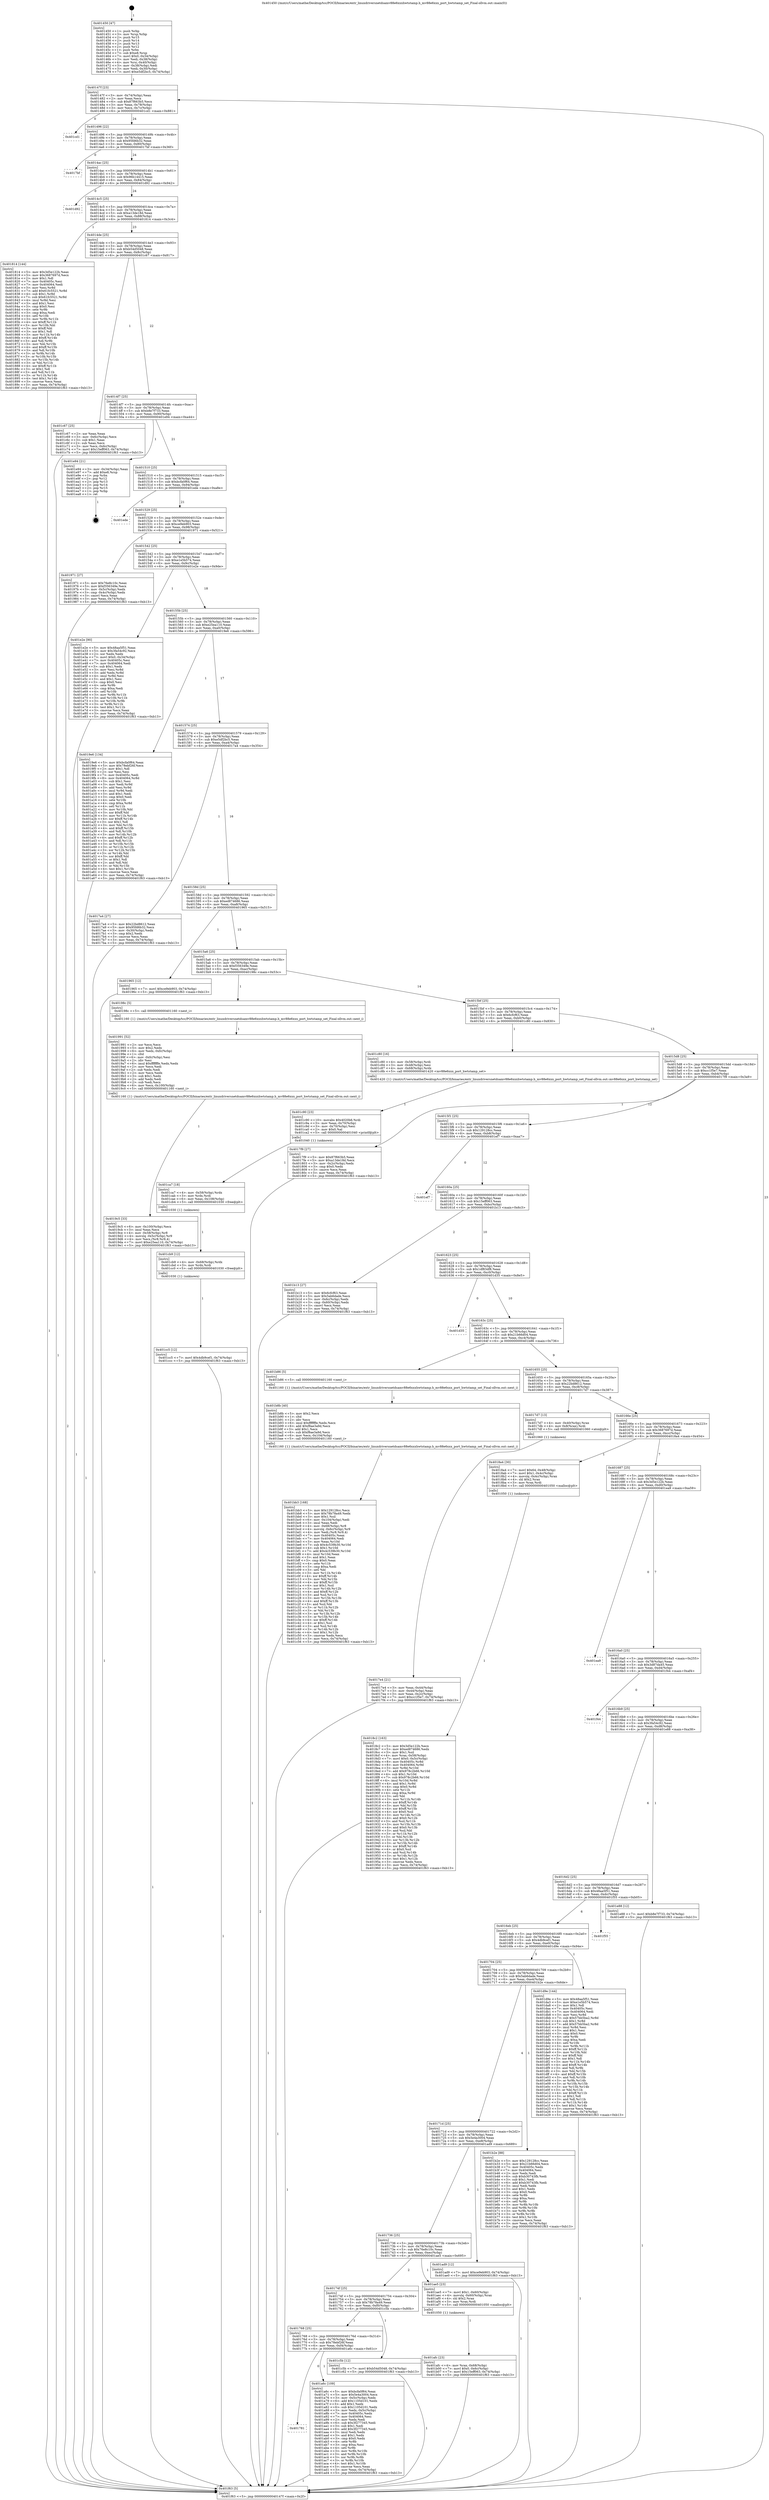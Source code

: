 digraph "0x401450" {
  label = "0x401450 (/mnt/c/Users/mathe/Desktop/tcc/POCII/binaries/extr_linuxdriversnetdsamv88e6xxxhwtstamp.h_mv88e6xxx_port_hwtstamp_set_Final-ollvm.out::main(0))"
  labelloc = "t"
  node[shape=record]

  Entry [label="",width=0.3,height=0.3,shape=circle,fillcolor=black,style=filled]
  "0x40147f" [label="{
     0x40147f [23]\l
     | [instrs]\l
     &nbsp;&nbsp;0x40147f \<+3\>: mov -0x74(%rbp),%eax\l
     &nbsp;&nbsp;0x401482 \<+2\>: mov %eax,%ecx\l
     &nbsp;&nbsp;0x401484 \<+6\>: sub $0x87f663b5,%ecx\l
     &nbsp;&nbsp;0x40148a \<+3\>: mov %eax,-0x78(%rbp)\l
     &nbsp;&nbsp;0x40148d \<+3\>: mov %ecx,-0x7c(%rbp)\l
     &nbsp;&nbsp;0x401490 \<+6\>: je 0000000000401cd1 \<main+0x881\>\l
  }"]
  "0x401cd1" [label="{
     0x401cd1\l
  }", style=dashed]
  "0x401496" [label="{
     0x401496 [22]\l
     | [instrs]\l
     &nbsp;&nbsp;0x401496 \<+5\>: jmp 000000000040149b \<main+0x4b\>\l
     &nbsp;&nbsp;0x40149b \<+3\>: mov -0x78(%rbp),%eax\l
     &nbsp;&nbsp;0x40149e \<+5\>: sub $0x95fd6b32,%eax\l
     &nbsp;&nbsp;0x4014a3 \<+3\>: mov %eax,-0x80(%rbp)\l
     &nbsp;&nbsp;0x4014a6 \<+6\>: je 00000000004017bf \<main+0x36f\>\l
  }"]
  Exit [label="",width=0.3,height=0.3,shape=circle,fillcolor=black,style=filled,peripheries=2]
  "0x4017bf" [label="{
     0x4017bf\l
  }", style=dashed]
  "0x4014ac" [label="{
     0x4014ac [25]\l
     | [instrs]\l
     &nbsp;&nbsp;0x4014ac \<+5\>: jmp 00000000004014b1 \<main+0x61\>\l
     &nbsp;&nbsp;0x4014b1 \<+3\>: mov -0x78(%rbp),%eax\l
     &nbsp;&nbsp;0x4014b4 \<+5\>: sub $0x96b14415,%eax\l
     &nbsp;&nbsp;0x4014b9 \<+6\>: mov %eax,-0x84(%rbp)\l
     &nbsp;&nbsp;0x4014bf \<+6\>: je 0000000000401d92 \<main+0x942\>\l
  }"]
  "0x401cc5" [label="{
     0x401cc5 [12]\l
     | [instrs]\l
     &nbsp;&nbsp;0x401cc5 \<+7\>: movl $0x4db9cef1,-0x74(%rbp)\l
     &nbsp;&nbsp;0x401ccc \<+5\>: jmp 0000000000401f63 \<main+0xb13\>\l
  }"]
  "0x401d92" [label="{
     0x401d92\l
  }", style=dashed]
  "0x4014c5" [label="{
     0x4014c5 [25]\l
     | [instrs]\l
     &nbsp;&nbsp;0x4014c5 \<+5\>: jmp 00000000004014ca \<main+0x7a\>\l
     &nbsp;&nbsp;0x4014ca \<+3\>: mov -0x78(%rbp),%eax\l
     &nbsp;&nbsp;0x4014cd \<+5\>: sub $0xa13de18d,%eax\l
     &nbsp;&nbsp;0x4014d2 \<+6\>: mov %eax,-0x88(%rbp)\l
     &nbsp;&nbsp;0x4014d8 \<+6\>: je 0000000000401814 \<main+0x3c4\>\l
  }"]
  "0x401cb9" [label="{
     0x401cb9 [12]\l
     | [instrs]\l
     &nbsp;&nbsp;0x401cb9 \<+4\>: mov -0x68(%rbp),%rdx\l
     &nbsp;&nbsp;0x401cbd \<+3\>: mov %rdx,%rdi\l
     &nbsp;&nbsp;0x401cc0 \<+5\>: call 0000000000401030 \<free@plt\>\l
     | [calls]\l
     &nbsp;&nbsp;0x401030 \{1\} (unknown)\l
  }"]
  "0x401814" [label="{
     0x401814 [144]\l
     | [instrs]\l
     &nbsp;&nbsp;0x401814 \<+5\>: mov $0x3d5e122b,%eax\l
     &nbsp;&nbsp;0x401819 \<+5\>: mov $0x3687697d,%ecx\l
     &nbsp;&nbsp;0x40181e \<+2\>: mov $0x1,%dl\l
     &nbsp;&nbsp;0x401820 \<+7\>: mov 0x40405c,%esi\l
     &nbsp;&nbsp;0x401827 \<+7\>: mov 0x404064,%edi\l
     &nbsp;&nbsp;0x40182e \<+3\>: mov %esi,%r8d\l
     &nbsp;&nbsp;0x401831 \<+7\>: add $0x61fc5521,%r8d\l
     &nbsp;&nbsp;0x401838 \<+4\>: sub $0x1,%r8d\l
     &nbsp;&nbsp;0x40183c \<+7\>: sub $0x61fc5521,%r8d\l
     &nbsp;&nbsp;0x401843 \<+4\>: imul %r8d,%esi\l
     &nbsp;&nbsp;0x401847 \<+3\>: and $0x1,%esi\l
     &nbsp;&nbsp;0x40184a \<+3\>: cmp $0x0,%esi\l
     &nbsp;&nbsp;0x40184d \<+4\>: sete %r9b\l
     &nbsp;&nbsp;0x401851 \<+3\>: cmp $0xa,%edi\l
     &nbsp;&nbsp;0x401854 \<+4\>: setl %r10b\l
     &nbsp;&nbsp;0x401858 \<+3\>: mov %r9b,%r11b\l
     &nbsp;&nbsp;0x40185b \<+4\>: xor $0xff,%r11b\l
     &nbsp;&nbsp;0x40185f \<+3\>: mov %r10b,%bl\l
     &nbsp;&nbsp;0x401862 \<+3\>: xor $0xff,%bl\l
     &nbsp;&nbsp;0x401865 \<+3\>: xor $0x1,%dl\l
     &nbsp;&nbsp;0x401868 \<+3\>: mov %r11b,%r14b\l
     &nbsp;&nbsp;0x40186b \<+4\>: and $0xff,%r14b\l
     &nbsp;&nbsp;0x40186f \<+3\>: and %dl,%r9b\l
     &nbsp;&nbsp;0x401872 \<+3\>: mov %bl,%r15b\l
     &nbsp;&nbsp;0x401875 \<+4\>: and $0xff,%r15b\l
     &nbsp;&nbsp;0x401879 \<+3\>: and %dl,%r10b\l
     &nbsp;&nbsp;0x40187c \<+3\>: or %r9b,%r14b\l
     &nbsp;&nbsp;0x40187f \<+3\>: or %r10b,%r15b\l
     &nbsp;&nbsp;0x401882 \<+3\>: xor %r15b,%r14b\l
     &nbsp;&nbsp;0x401885 \<+3\>: or %bl,%r11b\l
     &nbsp;&nbsp;0x401888 \<+4\>: xor $0xff,%r11b\l
     &nbsp;&nbsp;0x40188c \<+3\>: or $0x1,%dl\l
     &nbsp;&nbsp;0x40188f \<+3\>: and %dl,%r11b\l
     &nbsp;&nbsp;0x401892 \<+3\>: or %r11b,%r14b\l
     &nbsp;&nbsp;0x401895 \<+4\>: test $0x1,%r14b\l
     &nbsp;&nbsp;0x401899 \<+3\>: cmovne %ecx,%eax\l
     &nbsp;&nbsp;0x40189c \<+3\>: mov %eax,-0x74(%rbp)\l
     &nbsp;&nbsp;0x40189f \<+5\>: jmp 0000000000401f63 \<main+0xb13\>\l
  }"]
  "0x4014de" [label="{
     0x4014de [25]\l
     | [instrs]\l
     &nbsp;&nbsp;0x4014de \<+5\>: jmp 00000000004014e3 \<main+0x93\>\l
     &nbsp;&nbsp;0x4014e3 \<+3\>: mov -0x78(%rbp),%eax\l
     &nbsp;&nbsp;0x4014e6 \<+5\>: sub $0xb54d5048,%eax\l
     &nbsp;&nbsp;0x4014eb \<+6\>: mov %eax,-0x8c(%rbp)\l
     &nbsp;&nbsp;0x4014f1 \<+6\>: je 0000000000401c67 \<main+0x817\>\l
  }"]
  "0x401ca7" [label="{
     0x401ca7 [18]\l
     | [instrs]\l
     &nbsp;&nbsp;0x401ca7 \<+4\>: mov -0x58(%rbp),%rdx\l
     &nbsp;&nbsp;0x401cab \<+3\>: mov %rdx,%rdi\l
     &nbsp;&nbsp;0x401cae \<+6\>: mov %eax,-0x108(%rbp)\l
     &nbsp;&nbsp;0x401cb4 \<+5\>: call 0000000000401030 \<free@plt\>\l
     | [calls]\l
     &nbsp;&nbsp;0x401030 \{1\} (unknown)\l
  }"]
  "0x401c67" [label="{
     0x401c67 [25]\l
     | [instrs]\l
     &nbsp;&nbsp;0x401c67 \<+2\>: xor %eax,%eax\l
     &nbsp;&nbsp;0x401c69 \<+3\>: mov -0x6c(%rbp),%ecx\l
     &nbsp;&nbsp;0x401c6c \<+3\>: sub $0x1,%eax\l
     &nbsp;&nbsp;0x401c6f \<+2\>: sub %eax,%ecx\l
     &nbsp;&nbsp;0x401c71 \<+3\>: mov %ecx,-0x6c(%rbp)\l
     &nbsp;&nbsp;0x401c74 \<+7\>: movl $0x15eff063,-0x74(%rbp)\l
     &nbsp;&nbsp;0x401c7b \<+5\>: jmp 0000000000401f63 \<main+0xb13\>\l
  }"]
  "0x4014f7" [label="{
     0x4014f7 [25]\l
     | [instrs]\l
     &nbsp;&nbsp;0x4014f7 \<+5\>: jmp 00000000004014fc \<main+0xac\>\l
     &nbsp;&nbsp;0x4014fc \<+3\>: mov -0x78(%rbp),%eax\l
     &nbsp;&nbsp;0x4014ff \<+5\>: sub $0xb8e7f733,%eax\l
     &nbsp;&nbsp;0x401504 \<+6\>: mov %eax,-0x90(%rbp)\l
     &nbsp;&nbsp;0x40150a \<+6\>: je 0000000000401e94 \<main+0xa44\>\l
  }"]
  "0x401c90" [label="{
     0x401c90 [23]\l
     | [instrs]\l
     &nbsp;&nbsp;0x401c90 \<+10\>: movabs $0x4020b6,%rdi\l
     &nbsp;&nbsp;0x401c9a \<+3\>: mov %eax,-0x70(%rbp)\l
     &nbsp;&nbsp;0x401c9d \<+3\>: mov -0x70(%rbp),%esi\l
     &nbsp;&nbsp;0x401ca0 \<+2\>: mov $0x0,%al\l
     &nbsp;&nbsp;0x401ca2 \<+5\>: call 0000000000401040 \<printf@plt\>\l
     | [calls]\l
     &nbsp;&nbsp;0x401040 \{1\} (unknown)\l
  }"]
  "0x401e94" [label="{
     0x401e94 [21]\l
     | [instrs]\l
     &nbsp;&nbsp;0x401e94 \<+3\>: mov -0x34(%rbp),%eax\l
     &nbsp;&nbsp;0x401e97 \<+7\>: add $0xe8,%rsp\l
     &nbsp;&nbsp;0x401e9e \<+1\>: pop %rbx\l
     &nbsp;&nbsp;0x401e9f \<+2\>: pop %r12\l
     &nbsp;&nbsp;0x401ea1 \<+2\>: pop %r13\l
     &nbsp;&nbsp;0x401ea3 \<+2\>: pop %r14\l
     &nbsp;&nbsp;0x401ea5 \<+2\>: pop %r15\l
     &nbsp;&nbsp;0x401ea7 \<+1\>: pop %rbp\l
     &nbsp;&nbsp;0x401ea8 \<+1\>: ret\l
  }"]
  "0x401510" [label="{
     0x401510 [25]\l
     | [instrs]\l
     &nbsp;&nbsp;0x401510 \<+5\>: jmp 0000000000401515 \<main+0xc5\>\l
     &nbsp;&nbsp;0x401515 \<+3\>: mov -0x78(%rbp),%eax\l
     &nbsp;&nbsp;0x401518 \<+5\>: sub $0xbcfa0f64,%eax\l
     &nbsp;&nbsp;0x40151d \<+6\>: mov %eax,-0x94(%rbp)\l
     &nbsp;&nbsp;0x401523 \<+6\>: je 0000000000401ede \<main+0xa8e\>\l
  }"]
  "0x401bb3" [label="{
     0x401bb3 [168]\l
     | [instrs]\l
     &nbsp;&nbsp;0x401bb3 \<+5\>: mov $0x129128cc,%ecx\l
     &nbsp;&nbsp;0x401bb8 \<+5\>: mov $0x78b78a49,%edx\l
     &nbsp;&nbsp;0x401bbd \<+3\>: mov $0x1,%sil\l
     &nbsp;&nbsp;0x401bc0 \<+6\>: mov -0x104(%rbp),%edi\l
     &nbsp;&nbsp;0x401bc6 \<+3\>: imul %eax,%edi\l
     &nbsp;&nbsp;0x401bc9 \<+4\>: mov -0x68(%rbp),%r8\l
     &nbsp;&nbsp;0x401bcd \<+4\>: movslq -0x6c(%rbp),%r9\l
     &nbsp;&nbsp;0x401bd1 \<+4\>: mov %edi,(%r8,%r9,4)\l
     &nbsp;&nbsp;0x401bd5 \<+7\>: mov 0x40405c,%eax\l
     &nbsp;&nbsp;0x401bdc \<+7\>: mov 0x404064,%edi\l
     &nbsp;&nbsp;0x401be3 \<+3\>: mov %eax,%r10d\l
     &nbsp;&nbsp;0x401be6 \<+7\>: sub $0x4c539b30,%r10d\l
     &nbsp;&nbsp;0x401bed \<+4\>: sub $0x1,%r10d\l
     &nbsp;&nbsp;0x401bf1 \<+7\>: add $0x4c539b30,%r10d\l
     &nbsp;&nbsp;0x401bf8 \<+4\>: imul %r10d,%eax\l
     &nbsp;&nbsp;0x401bfc \<+3\>: and $0x1,%eax\l
     &nbsp;&nbsp;0x401bff \<+3\>: cmp $0x0,%eax\l
     &nbsp;&nbsp;0x401c02 \<+4\>: sete %r11b\l
     &nbsp;&nbsp;0x401c06 \<+3\>: cmp $0xa,%edi\l
     &nbsp;&nbsp;0x401c09 \<+3\>: setl %bl\l
     &nbsp;&nbsp;0x401c0c \<+3\>: mov %r11b,%r14b\l
     &nbsp;&nbsp;0x401c0f \<+4\>: xor $0xff,%r14b\l
     &nbsp;&nbsp;0x401c13 \<+3\>: mov %bl,%r15b\l
     &nbsp;&nbsp;0x401c16 \<+4\>: xor $0xff,%r15b\l
     &nbsp;&nbsp;0x401c1a \<+4\>: xor $0x1,%sil\l
     &nbsp;&nbsp;0x401c1e \<+3\>: mov %r14b,%r12b\l
     &nbsp;&nbsp;0x401c21 \<+4\>: and $0xff,%r12b\l
     &nbsp;&nbsp;0x401c25 \<+3\>: and %sil,%r11b\l
     &nbsp;&nbsp;0x401c28 \<+3\>: mov %r15b,%r13b\l
     &nbsp;&nbsp;0x401c2b \<+4\>: and $0xff,%r13b\l
     &nbsp;&nbsp;0x401c2f \<+3\>: and %sil,%bl\l
     &nbsp;&nbsp;0x401c32 \<+3\>: or %r11b,%r12b\l
     &nbsp;&nbsp;0x401c35 \<+3\>: or %bl,%r13b\l
     &nbsp;&nbsp;0x401c38 \<+3\>: xor %r13b,%r12b\l
     &nbsp;&nbsp;0x401c3b \<+3\>: or %r15b,%r14b\l
     &nbsp;&nbsp;0x401c3e \<+4\>: xor $0xff,%r14b\l
     &nbsp;&nbsp;0x401c42 \<+4\>: or $0x1,%sil\l
     &nbsp;&nbsp;0x401c46 \<+3\>: and %sil,%r14b\l
     &nbsp;&nbsp;0x401c49 \<+3\>: or %r14b,%r12b\l
     &nbsp;&nbsp;0x401c4c \<+4\>: test $0x1,%r12b\l
     &nbsp;&nbsp;0x401c50 \<+3\>: cmovne %edx,%ecx\l
     &nbsp;&nbsp;0x401c53 \<+3\>: mov %ecx,-0x74(%rbp)\l
     &nbsp;&nbsp;0x401c56 \<+5\>: jmp 0000000000401f63 \<main+0xb13\>\l
  }"]
  "0x401ede" [label="{
     0x401ede\l
  }", style=dashed]
  "0x401529" [label="{
     0x401529 [25]\l
     | [instrs]\l
     &nbsp;&nbsp;0x401529 \<+5\>: jmp 000000000040152e \<main+0xde\>\l
     &nbsp;&nbsp;0x40152e \<+3\>: mov -0x78(%rbp),%eax\l
     &nbsp;&nbsp;0x401531 \<+5\>: sub $0xce9eb903,%eax\l
     &nbsp;&nbsp;0x401536 \<+6\>: mov %eax,-0x98(%rbp)\l
     &nbsp;&nbsp;0x40153c \<+6\>: je 0000000000401971 \<main+0x521\>\l
  }"]
  "0x401b8b" [label="{
     0x401b8b [40]\l
     | [instrs]\l
     &nbsp;&nbsp;0x401b8b \<+5\>: mov $0x2,%ecx\l
     &nbsp;&nbsp;0x401b90 \<+1\>: cltd\l
     &nbsp;&nbsp;0x401b91 \<+2\>: idiv %ecx\l
     &nbsp;&nbsp;0x401b93 \<+6\>: imul $0xfffffffe,%edx,%ecx\l
     &nbsp;&nbsp;0x401b99 \<+6\>: add $0xf8ae3a9d,%ecx\l
     &nbsp;&nbsp;0x401b9f \<+3\>: add $0x1,%ecx\l
     &nbsp;&nbsp;0x401ba2 \<+6\>: sub $0xf8ae3a9d,%ecx\l
     &nbsp;&nbsp;0x401ba8 \<+6\>: mov %ecx,-0x104(%rbp)\l
     &nbsp;&nbsp;0x401bae \<+5\>: call 0000000000401160 \<next_i\>\l
     | [calls]\l
     &nbsp;&nbsp;0x401160 \{1\} (/mnt/c/Users/mathe/Desktop/tcc/POCII/binaries/extr_linuxdriversnetdsamv88e6xxxhwtstamp.h_mv88e6xxx_port_hwtstamp_set_Final-ollvm.out::next_i)\l
  }"]
  "0x401971" [label="{
     0x401971 [27]\l
     | [instrs]\l
     &nbsp;&nbsp;0x401971 \<+5\>: mov $0x76e8c10c,%eax\l
     &nbsp;&nbsp;0x401976 \<+5\>: mov $0xf356349e,%ecx\l
     &nbsp;&nbsp;0x40197b \<+3\>: mov -0x5c(%rbp),%edx\l
     &nbsp;&nbsp;0x40197e \<+3\>: cmp -0x4c(%rbp),%edx\l
     &nbsp;&nbsp;0x401981 \<+3\>: cmovl %ecx,%eax\l
     &nbsp;&nbsp;0x401984 \<+3\>: mov %eax,-0x74(%rbp)\l
     &nbsp;&nbsp;0x401987 \<+5\>: jmp 0000000000401f63 \<main+0xb13\>\l
  }"]
  "0x401542" [label="{
     0x401542 [25]\l
     | [instrs]\l
     &nbsp;&nbsp;0x401542 \<+5\>: jmp 0000000000401547 \<main+0xf7\>\l
     &nbsp;&nbsp;0x401547 \<+3\>: mov -0x78(%rbp),%eax\l
     &nbsp;&nbsp;0x40154a \<+5\>: sub $0xe1e5b574,%eax\l
     &nbsp;&nbsp;0x40154f \<+6\>: mov %eax,-0x9c(%rbp)\l
     &nbsp;&nbsp;0x401555 \<+6\>: je 0000000000401e2e \<main+0x9de\>\l
  }"]
  "0x401afc" [label="{
     0x401afc [23]\l
     | [instrs]\l
     &nbsp;&nbsp;0x401afc \<+4\>: mov %rax,-0x68(%rbp)\l
     &nbsp;&nbsp;0x401b00 \<+7\>: movl $0x0,-0x6c(%rbp)\l
     &nbsp;&nbsp;0x401b07 \<+7\>: movl $0x15eff063,-0x74(%rbp)\l
     &nbsp;&nbsp;0x401b0e \<+5\>: jmp 0000000000401f63 \<main+0xb13\>\l
  }"]
  "0x401e2e" [label="{
     0x401e2e [90]\l
     | [instrs]\l
     &nbsp;&nbsp;0x401e2e \<+5\>: mov $0x48aa5f51,%eax\l
     &nbsp;&nbsp;0x401e33 \<+5\>: mov $0x3fa54c92,%ecx\l
     &nbsp;&nbsp;0x401e38 \<+2\>: xor %edx,%edx\l
     &nbsp;&nbsp;0x401e3a \<+7\>: movl $0x0,-0x34(%rbp)\l
     &nbsp;&nbsp;0x401e41 \<+7\>: mov 0x40405c,%esi\l
     &nbsp;&nbsp;0x401e48 \<+7\>: mov 0x404064,%edi\l
     &nbsp;&nbsp;0x401e4f \<+3\>: sub $0x1,%edx\l
     &nbsp;&nbsp;0x401e52 \<+3\>: mov %esi,%r8d\l
     &nbsp;&nbsp;0x401e55 \<+3\>: add %edx,%r8d\l
     &nbsp;&nbsp;0x401e58 \<+4\>: imul %r8d,%esi\l
     &nbsp;&nbsp;0x401e5c \<+3\>: and $0x1,%esi\l
     &nbsp;&nbsp;0x401e5f \<+3\>: cmp $0x0,%esi\l
     &nbsp;&nbsp;0x401e62 \<+4\>: sete %r9b\l
     &nbsp;&nbsp;0x401e66 \<+3\>: cmp $0xa,%edi\l
     &nbsp;&nbsp;0x401e69 \<+4\>: setl %r10b\l
     &nbsp;&nbsp;0x401e6d \<+3\>: mov %r9b,%r11b\l
     &nbsp;&nbsp;0x401e70 \<+3\>: and %r10b,%r11b\l
     &nbsp;&nbsp;0x401e73 \<+3\>: xor %r10b,%r9b\l
     &nbsp;&nbsp;0x401e76 \<+3\>: or %r9b,%r11b\l
     &nbsp;&nbsp;0x401e79 \<+4\>: test $0x1,%r11b\l
     &nbsp;&nbsp;0x401e7d \<+3\>: cmovne %ecx,%eax\l
     &nbsp;&nbsp;0x401e80 \<+3\>: mov %eax,-0x74(%rbp)\l
     &nbsp;&nbsp;0x401e83 \<+5\>: jmp 0000000000401f63 \<main+0xb13\>\l
  }"]
  "0x40155b" [label="{
     0x40155b [25]\l
     | [instrs]\l
     &nbsp;&nbsp;0x40155b \<+5\>: jmp 0000000000401560 \<main+0x110\>\l
     &nbsp;&nbsp;0x401560 \<+3\>: mov -0x78(%rbp),%eax\l
     &nbsp;&nbsp;0x401563 \<+5\>: sub $0xe25ea110,%eax\l
     &nbsp;&nbsp;0x401568 \<+6\>: mov %eax,-0xa0(%rbp)\l
     &nbsp;&nbsp;0x40156e \<+6\>: je 00000000004019e6 \<main+0x596\>\l
  }"]
  "0x401781" [label="{
     0x401781\l
  }", style=dashed]
  "0x4019e6" [label="{
     0x4019e6 [134]\l
     | [instrs]\l
     &nbsp;&nbsp;0x4019e6 \<+5\>: mov $0xbcfa0f64,%eax\l
     &nbsp;&nbsp;0x4019eb \<+5\>: mov $0x78ebf26f,%ecx\l
     &nbsp;&nbsp;0x4019f0 \<+2\>: mov $0x1,%dl\l
     &nbsp;&nbsp;0x4019f2 \<+2\>: xor %esi,%esi\l
     &nbsp;&nbsp;0x4019f4 \<+7\>: mov 0x40405c,%edi\l
     &nbsp;&nbsp;0x4019fb \<+8\>: mov 0x404064,%r8d\l
     &nbsp;&nbsp;0x401a03 \<+3\>: sub $0x1,%esi\l
     &nbsp;&nbsp;0x401a06 \<+3\>: mov %edi,%r9d\l
     &nbsp;&nbsp;0x401a09 \<+3\>: add %esi,%r9d\l
     &nbsp;&nbsp;0x401a0c \<+4\>: imul %r9d,%edi\l
     &nbsp;&nbsp;0x401a10 \<+3\>: and $0x1,%edi\l
     &nbsp;&nbsp;0x401a13 \<+3\>: cmp $0x0,%edi\l
     &nbsp;&nbsp;0x401a16 \<+4\>: sete %r10b\l
     &nbsp;&nbsp;0x401a1a \<+4\>: cmp $0xa,%r8d\l
     &nbsp;&nbsp;0x401a1e \<+4\>: setl %r11b\l
     &nbsp;&nbsp;0x401a22 \<+3\>: mov %r10b,%bl\l
     &nbsp;&nbsp;0x401a25 \<+3\>: xor $0xff,%bl\l
     &nbsp;&nbsp;0x401a28 \<+3\>: mov %r11b,%r14b\l
     &nbsp;&nbsp;0x401a2b \<+4\>: xor $0xff,%r14b\l
     &nbsp;&nbsp;0x401a2f \<+3\>: xor $0x1,%dl\l
     &nbsp;&nbsp;0x401a32 \<+3\>: mov %bl,%r15b\l
     &nbsp;&nbsp;0x401a35 \<+4\>: and $0xff,%r15b\l
     &nbsp;&nbsp;0x401a39 \<+3\>: and %dl,%r10b\l
     &nbsp;&nbsp;0x401a3c \<+3\>: mov %r14b,%r12b\l
     &nbsp;&nbsp;0x401a3f \<+4\>: and $0xff,%r12b\l
     &nbsp;&nbsp;0x401a43 \<+3\>: and %dl,%r11b\l
     &nbsp;&nbsp;0x401a46 \<+3\>: or %r10b,%r15b\l
     &nbsp;&nbsp;0x401a49 \<+3\>: or %r11b,%r12b\l
     &nbsp;&nbsp;0x401a4c \<+3\>: xor %r12b,%r15b\l
     &nbsp;&nbsp;0x401a4f \<+3\>: or %r14b,%bl\l
     &nbsp;&nbsp;0x401a52 \<+3\>: xor $0xff,%bl\l
     &nbsp;&nbsp;0x401a55 \<+3\>: or $0x1,%dl\l
     &nbsp;&nbsp;0x401a58 \<+2\>: and %dl,%bl\l
     &nbsp;&nbsp;0x401a5a \<+3\>: or %bl,%r15b\l
     &nbsp;&nbsp;0x401a5d \<+4\>: test $0x1,%r15b\l
     &nbsp;&nbsp;0x401a61 \<+3\>: cmovne %ecx,%eax\l
     &nbsp;&nbsp;0x401a64 \<+3\>: mov %eax,-0x74(%rbp)\l
     &nbsp;&nbsp;0x401a67 \<+5\>: jmp 0000000000401f63 \<main+0xb13\>\l
  }"]
  "0x401574" [label="{
     0x401574 [25]\l
     | [instrs]\l
     &nbsp;&nbsp;0x401574 \<+5\>: jmp 0000000000401579 \<main+0x129\>\l
     &nbsp;&nbsp;0x401579 \<+3\>: mov -0x78(%rbp),%eax\l
     &nbsp;&nbsp;0x40157c \<+5\>: sub $0xe5df2bc5,%eax\l
     &nbsp;&nbsp;0x401581 \<+6\>: mov %eax,-0xa4(%rbp)\l
     &nbsp;&nbsp;0x401587 \<+6\>: je 00000000004017a4 \<main+0x354\>\l
  }"]
  "0x401a6c" [label="{
     0x401a6c [109]\l
     | [instrs]\l
     &nbsp;&nbsp;0x401a6c \<+5\>: mov $0xbcfa0f64,%eax\l
     &nbsp;&nbsp;0x401a71 \<+5\>: mov $0x5e4a3004,%ecx\l
     &nbsp;&nbsp;0x401a76 \<+3\>: mov -0x5c(%rbp),%edx\l
     &nbsp;&nbsp;0x401a79 \<+6\>: add $0x1105d101,%edx\l
     &nbsp;&nbsp;0x401a7f \<+3\>: add $0x1,%edx\l
     &nbsp;&nbsp;0x401a82 \<+6\>: sub $0x1105d101,%edx\l
     &nbsp;&nbsp;0x401a88 \<+3\>: mov %edx,-0x5c(%rbp)\l
     &nbsp;&nbsp;0x401a8b \<+7\>: mov 0x40405c,%edx\l
     &nbsp;&nbsp;0x401a92 \<+7\>: mov 0x404064,%esi\l
     &nbsp;&nbsp;0x401a99 \<+2\>: mov %edx,%edi\l
     &nbsp;&nbsp;0x401a9b \<+6\>: sub $0x3f277345,%edi\l
     &nbsp;&nbsp;0x401aa1 \<+3\>: sub $0x1,%edi\l
     &nbsp;&nbsp;0x401aa4 \<+6\>: add $0x3f277345,%edi\l
     &nbsp;&nbsp;0x401aaa \<+3\>: imul %edi,%edx\l
     &nbsp;&nbsp;0x401aad \<+3\>: and $0x1,%edx\l
     &nbsp;&nbsp;0x401ab0 \<+3\>: cmp $0x0,%edx\l
     &nbsp;&nbsp;0x401ab3 \<+4\>: sete %r8b\l
     &nbsp;&nbsp;0x401ab7 \<+3\>: cmp $0xa,%esi\l
     &nbsp;&nbsp;0x401aba \<+4\>: setl %r9b\l
     &nbsp;&nbsp;0x401abe \<+3\>: mov %r8b,%r10b\l
     &nbsp;&nbsp;0x401ac1 \<+3\>: and %r9b,%r10b\l
     &nbsp;&nbsp;0x401ac4 \<+3\>: xor %r9b,%r8b\l
     &nbsp;&nbsp;0x401ac7 \<+3\>: or %r8b,%r10b\l
     &nbsp;&nbsp;0x401aca \<+4\>: test $0x1,%r10b\l
     &nbsp;&nbsp;0x401ace \<+3\>: cmovne %ecx,%eax\l
     &nbsp;&nbsp;0x401ad1 \<+3\>: mov %eax,-0x74(%rbp)\l
     &nbsp;&nbsp;0x401ad4 \<+5\>: jmp 0000000000401f63 \<main+0xb13\>\l
  }"]
  "0x4017a4" [label="{
     0x4017a4 [27]\l
     | [instrs]\l
     &nbsp;&nbsp;0x4017a4 \<+5\>: mov $0x22bd8612,%eax\l
     &nbsp;&nbsp;0x4017a9 \<+5\>: mov $0x95fd6b32,%ecx\l
     &nbsp;&nbsp;0x4017ae \<+3\>: mov -0x30(%rbp),%edx\l
     &nbsp;&nbsp;0x4017b1 \<+3\>: cmp $0x2,%edx\l
     &nbsp;&nbsp;0x4017b4 \<+3\>: cmovne %ecx,%eax\l
     &nbsp;&nbsp;0x4017b7 \<+3\>: mov %eax,-0x74(%rbp)\l
     &nbsp;&nbsp;0x4017ba \<+5\>: jmp 0000000000401f63 \<main+0xb13\>\l
  }"]
  "0x40158d" [label="{
     0x40158d [25]\l
     | [instrs]\l
     &nbsp;&nbsp;0x40158d \<+5\>: jmp 0000000000401592 \<main+0x142\>\l
     &nbsp;&nbsp;0x401592 \<+3\>: mov -0x78(%rbp),%eax\l
     &nbsp;&nbsp;0x401595 \<+5\>: sub $0xed874686,%eax\l
     &nbsp;&nbsp;0x40159a \<+6\>: mov %eax,-0xa8(%rbp)\l
     &nbsp;&nbsp;0x4015a0 \<+6\>: je 0000000000401965 \<main+0x515\>\l
  }"]
  "0x401f63" [label="{
     0x401f63 [5]\l
     | [instrs]\l
     &nbsp;&nbsp;0x401f63 \<+5\>: jmp 000000000040147f \<main+0x2f\>\l
  }"]
  "0x401450" [label="{
     0x401450 [47]\l
     | [instrs]\l
     &nbsp;&nbsp;0x401450 \<+1\>: push %rbp\l
     &nbsp;&nbsp;0x401451 \<+3\>: mov %rsp,%rbp\l
     &nbsp;&nbsp;0x401454 \<+2\>: push %r15\l
     &nbsp;&nbsp;0x401456 \<+2\>: push %r14\l
     &nbsp;&nbsp;0x401458 \<+2\>: push %r13\l
     &nbsp;&nbsp;0x40145a \<+2\>: push %r12\l
     &nbsp;&nbsp;0x40145c \<+1\>: push %rbx\l
     &nbsp;&nbsp;0x40145d \<+7\>: sub $0xe8,%rsp\l
     &nbsp;&nbsp;0x401464 \<+7\>: movl $0x0,-0x34(%rbp)\l
     &nbsp;&nbsp;0x40146b \<+3\>: mov %edi,-0x38(%rbp)\l
     &nbsp;&nbsp;0x40146e \<+4\>: mov %rsi,-0x40(%rbp)\l
     &nbsp;&nbsp;0x401472 \<+3\>: mov -0x38(%rbp),%edi\l
     &nbsp;&nbsp;0x401475 \<+3\>: mov %edi,-0x30(%rbp)\l
     &nbsp;&nbsp;0x401478 \<+7\>: movl $0xe5df2bc5,-0x74(%rbp)\l
  }"]
  "0x401768" [label="{
     0x401768 [25]\l
     | [instrs]\l
     &nbsp;&nbsp;0x401768 \<+5\>: jmp 000000000040176d \<main+0x31d\>\l
     &nbsp;&nbsp;0x40176d \<+3\>: mov -0x78(%rbp),%eax\l
     &nbsp;&nbsp;0x401770 \<+5\>: sub $0x78ebf26f,%eax\l
     &nbsp;&nbsp;0x401775 \<+6\>: mov %eax,-0xf4(%rbp)\l
     &nbsp;&nbsp;0x40177b \<+6\>: je 0000000000401a6c \<main+0x61c\>\l
  }"]
  "0x401965" [label="{
     0x401965 [12]\l
     | [instrs]\l
     &nbsp;&nbsp;0x401965 \<+7\>: movl $0xce9eb903,-0x74(%rbp)\l
     &nbsp;&nbsp;0x40196c \<+5\>: jmp 0000000000401f63 \<main+0xb13\>\l
  }"]
  "0x4015a6" [label="{
     0x4015a6 [25]\l
     | [instrs]\l
     &nbsp;&nbsp;0x4015a6 \<+5\>: jmp 00000000004015ab \<main+0x15b\>\l
     &nbsp;&nbsp;0x4015ab \<+3\>: mov -0x78(%rbp),%eax\l
     &nbsp;&nbsp;0x4015ae \<+5\>: sub $0xf356349e,%eax\l
     &nbsp;&nbsp;0x4015b3 \<+6\>: mov %eax,-0xac(%rbp)\l
     &nbsp;&nbsp;0x4015b9 \<+6\>: je 000000000040198c \<main+0x53c\>\l
  }"]
  "0x401c5b" [label="{
     0x401c5b [12]\l
     | [instrs]\l
     &nbsp;&nbsp;0x401c5b \<+7\>: movl $0xb54d5048,-0x74(%rbp)\l
     &nbsp;&nbsp;0x401c62 \<+5\>: jmp 0000000000401f63 \<main+0xb13\>\l
  }"]
  "0x40198c" [label="{
     0x40198c [5]\l
     | [instrs]\l
     &nbsp;&nbsp;0x40198c \<+5\>: call 0000000000401160 \<next_i\>\l
     | [calls]\l
     &nbsp;&nbsp;0x401160 \{1\} (/mnt/c/Users/mathe/Desktop/tcc/POCII/binaries/extr_linuxdriversnetdsamv88e6xxxhwtstamp.h_mv88e6xxx_port_hwtstamp_set_Final-ollvm.out::next_i)\l
  }"]
  "0x4015bf" [label="{
     0x4015bf [25]\l
     | [instrs]\l
     &nbsp;&nbsp;0x4015bf \<+5\>: jmp 00000000004015c4 \<main+0x174\>\l
     &nbsp;&nbsp;0x4015c4 \<+3\>: mov -0x78(%rbp),%eax\l
     &nbsp;&nbsp;0x4015c7 \<+5\>: sub $0x6cfcf63,%eax\l
     &nbsp;&nbsp;0x4015cc \<+6\>: mov %eax,-0xb0(%rbp)\l
     &nbsp;&nbsp;0x4015d2 \<+6\>: je 0000000000401c80 \<main+0x830\>\l
  }"]
  "0x40174f" [label="{
     0x40174f [25]\l
     | [instrs]\l
     &nbsp;&nbsp;0x40174f \<+5\>: jmp 0000000000401754 \<main+0x304\>\l
     &nbsp;&nbsp;0x401754 \<+3\>: mov -0x78(%rbp),%eax\l
     &nbsp;&nbsp;0x401757 \<+5\>: sub $0x78b78a49,%eax\l
     &nbsp;&nbsp;0x40175c \<+6\>: mov %eax,-0xf0(%rbp)\l
     &nbsp;&nbsp;0x401762 \<+6\>: je 0000000000401c5b \<main+0x80b\>\l
  }"]
  "0x401c80" [label="{
     0x401c80 [16]\l
     | [instrs]\l
     &nbsp;&nbsp;0x401c80 \<+4\>: mov -0x58(%rbp),%rdi\l
     &nbsp;&nbsp;0x401c84 \<+3\>: mov -0x48(%rbp),%esi\l
     &nbsp;&nbsp;0x401c87 \<+4\>: mov -0x68(%rbp),%rdx\l
     &nbsp;&nbsp;0x401c8b \<+5\>: call 0000000000401420 \<mv88e6xxx_port_hwtstamp_set\>\l
     | [calls]\l
     &nbsp;&nbsp;0x401420 \{1\} (/mnt/c/Users/mathe/Desktop/tcc/POCII/binaries/extr_linuxdriversnetdsamv88e6xxxhwtstamp.h_mv88e6xxx_port_hwtstamp_set_Final-ollvm.out::mv88e6xxx_port_hwtstamp_set)\l
  }"]
  "0x4015d8" [label="{
     0x4015d8 [25]\l
     | [instrs]\l
     &nbsp;&nbsp;0x4015d8 \<+5\>: jmp 00000000004015dd \<main+0x18d\>\l
     &nbsp;&nbsp;0x4015dd \<+3\>: mov -0x78(%rbp),%eax\l
     &nbsp;&nbsp;0x4015e0 \<+5\>: sub $0xcc1f5e7,%eax\l
     &nbsp;&nbsp;0x4015e5 \<+6\>: mov %eax,-0xb4(%rbp)\l
     &nbsp;&nbsp;0x4015eb \<+6\>: je 00000000004017f9 \<main+0x3a9\>\l
  }"]
  "0x401ae5" [label="{
     0x401ae5 [23]\l
     | [instrs]\l
     &nbsp;&nbsp;0x401ae5 \<+7\>: movl $0x1,-0x60(%rbp)\l
     &nbsp;&nbsp;0x401aec \<+4\>: movslq -0x60(%rbp),%rax\l
     &nbsp;&nbsp;0x401af0 \<+4\>: shl $0x2,%rax\l
     &nbsp;&nbsp;0x401af4 \<+3\>: mov %rax,%rdi\l
     &nbsp;&nbsp;0x401af7 \<+5\>: call 0000000000401050 \<malloc@plt\>\l
     | [calls]\l
     &nbsp;&nbsp;0x401050 \{1\} (unknown)\l
  }"]
  "0x4017f9" [label="{
     0x4017f9 [27]\l
     | [instrs]\l
     &nbsp;&nbsp;0x4017f9 \<+5\>: mov $0x87f663b5,%eax\l
     &nbsp;&nbsp;0x4017fe \<+5\>: mov $0xa13de18d,%ecx\l
     &nbsp;&nbsp;0x401803 \<+3\>: mov -0x2c(%rbp),%edx\l
     &nbsp;&nbsp;0x401806 \<+3\>: cmp $0x0,%edx\l
     &nbsp;&nbsp;0x401809 \<+3\>: cmove %ecx,%eax\l
     &nbsp;&nbsp;0x40180c \<+3\>: mov %eax,-0x74(%rbp)\l
     &nbsp;&nbsp;0x40180f \<+5\>: jmp 0000000000401f63 \<main+0xb13\>\l
  }"]
  "0x4015f1" [label="{
     0x4015f1 [25]\l
     | [instrs]\l
     &nbsp;&nbsp;0x4015f1 \<+5\>: jmp 00000000004015f6 \<main+0x1a6\>\l
     &nbsp;&nbsp;0x4015f6 \<+3\>: mov -0x78(%rbp),%eax\l
     &nbsp;&nbsp;0x4015f9 \<+5\>: sub $0x129128cc,%eax\l
     &nbsp;&nbsp;0x4015fe \<+6\>: mov %eax,-0xb8(%rbp)\l
     &nbsp;&nbsp;0x401604 \<+6\>: je 0000000000401ef7 \<main+0xaa7\>\l
  }"]
  "0x401736" [label="{
     0x401736 [25]\l
     | [instrs]\l
     &nbsp;&nbsp;0x401736 \<+5\>: jmp 000000000040173b \<main+0x2eb\>\l
     &nbsp;&nbsp;0x40173b \<+3\>: mov -0x78(%rbp),%eax\l
     &nbsp;&nbsp;0x40173e \<+5\>: sub $0x76e8c10c,%eax\l
     &nbsp;&nbsp;0x401743 \<+6\>: mov %eax,-0xec(%rbp)\l
     &nbsp;&nbsp;0x401749 \<+6\>: je 0000000000401ae5 \<main+0x695\>\l
  }"]
  "0x401ef7" [label="{
     0x401ef7\l
  }", style=dashed]
  "0x40160a" [label="{
     0x40160a [25]\l
     | [instrs]\l
     &nbsp;&nbsp;0x40160a \<+5\>: jmp 000000000040160f \<main+0x1bf\>\l
     &nbsp;&nbsp;0x40160f \<+3\>: mov -0x78(%rbp),%eax\l
     &nbsp;&nbsp;0x401612 \<+5\>: sub $0x15eff063,%eax\l
     &nbsp;&nbsp;0x401617 \<+6\>: mov %eax,-0xbc(%rbp)\l
     &nbsp;&nbsp;0x40161d \<+6\>: je 0000000000401b13 \<main+0x6c3\>\l
  }"]
  "0x401ad9" [label="{
     0x401ad9 [12]\l
     | [instrs]\l
     &nbsp;&nbsp;0x401ad9 \<+7\>: movl $0xce9eb903,-0x74(%rbp)\l
     &nbsp;&nbsp;0x401ae0 \<+5\>: jmp 0000000000401f63 \<main+0xb13\>\l
  }"]
  "0x401b13" [label="{
     0x401b13 [27]\l
     | [instrs]\l
     &nbsp;&nbsp;0x401b13 \<+5\>: mov $0x6cfcf63,%eax\l
     &nbsp;&nbsp;0x401b18 \<+5\>: mov $0x5ab6dade,%ecx\l
     &nbsp;&nbsp;0x401b1d \<+3\>: mov -0x6c(%rbp),%edx\l
     &nbsp;&nbsp;0x401b20 \<+3\>: cmp -0x60(%rbp),%edx\l
     &nbsp;&nbsp;0x401b23 \<+3\>: cmovl %ecx,%eax\l
     &nbsp;&nbsp;0x401b26 \<+3\>: mov %eax,-0x74(%rbp)\l
     &nbsp;&nbsp;0x401b29 \<+5\>: jmp 0000000000401f63 \<main+0xb13\>\l
  }"]
  "0x401623" [label="{
     0x401623 [25]\l
     | [instrs]\l
     &nbsp;&nbsp;0x401623 \<+5\>: jmp 0000000000401628 \<main+0x1d8\>\l
     &nbsp;&nbsp;0x401628 \<+3\>: mov -0x78(%rbp),%eax\l
     &nbsp;&nbsp;0x40162b \<+5\>: sub $0x1df83df8,%eax\l
     &nbsp;&nbsp;0x401630 \<+6\>: mov %eax,-0xc0(%rbp)\l
     &nbsp;&nbsp;0x401636 \<+6\>: je 0000000000401d35 \<main+0x8e5\>\l
  }"]
  "0x40171d" [label="{
     0x40171d [25]\l
     | [instrs]\l
     &nbsp;&nbsp;0x40171d \<+5\>: jmp 0000000000401722 \<main+0x2d2\>\l
     &nbsp;&nbsp;0x401722 \<+3\>: mov -0x78(%rbp),%eax\l
     &nbsp;&nbsp;0x401725 \<+5\>: sub $0x5e4a3004,%eax\l
     &nbsp;&nbsp;0x40172a \<+6\>: mov %eax,-0xe8(%rbp)\l
     &nbsp;&nbsp;0x401730 \<+6\>: je 0000000000401ad9 \<main+0x689\>\l
  }"]
  "0x401d35" [label="{
     0x401d35\l
  }", style=dashed]
  "0x40163c" [label="{
     0x40163c [25]\l
     | [instrs]\l
     &nbsp;&nbsp;0x40163c \<+5\>: jmp 0000000000401641 \<main+0x1f1\>\l
     &nbsp;&nbsp;0x401641 \<+3\>: mov -0x78(%rbp),%eax\l
     &nbsp;&nbsp;0x401644 \<+5\>: sub $0x21b66d04,%eax\l
     &nbsp;&nbsp;0x401649 \<+6\>: mov %eax,-0xc4(%rbp)\l
     &nbsp;&nbsp;0x40164f \<+6\>: je 0000000000401b86 \<main+0x736\>\l
  }"]
  "0x401b2e" [label="{
     0x401b2e [88]\l
     | [instrs]\l
     &nbsp;&nbsp;0x401b2e \<+5\>: mov $0x129128cc,%eax\l
     &nbsp;&nbsp;0x401b33 \<+5\>: mov $0x21b66d04,%ecx\l
     &nbsp;&nbsp;0x401b38 \<+7\>: mov 0x40405c,%edx\l
     &nbsp;&nbsp;0x401b3f \<+7\>: mov 0x404064,%esi\l
     &nbsp;&nbsp;0x401b46 \<+2\>: mov %edx,%edi\l
     &nbsp;&nbsp;0x401b48 \<+6\>: sub $0xb30743fb,%edi\l
     &nbsp;&nbsp;0x401b4e \<+3\>: sub $0x1,%edi\l
     &nbsp;&nbsp;0x401b51 \<+6\>: add $0xb30743fb,%edi\l
     &nbsp;&nbsp;0x401b57 \<+3\>: imul %edi,%edx\l
     &nbsp;&nbsp;0x401b5a \<+3\>: and $0x1,%edx\l
     &nbsp;&nbsp;0x401b5d \<+3\>: cmp $0x0,%edx\l
     &nbsp;&nbsp;0x401b60 \<+4\>: sete %r8b\l
     &nbsp;&nbsp;0x401b64 \<+3\>: cmp $0xa,%esi\l
     &nbsp;&nbsp;0x401b67 \<+4\>: setl %r9b\l
     &nbsp;&nbsp;0x401b6b \<+3\>: mov %r8b,%r10b\l
     &nbsp;&nbsp;0x401b6e \<+3\>: and %r9b,%r10b\l
     &nbsp;&nbsp;0x401b71 \<+3\>: xor %r9b,%r8b\l
     &nbsp;&nbsp;0x401b74 \<+3\>: or %r8b,%r10b\l
     &nbsp;&nbsp;0x401b77 \<+4\>: test $0x1,%r10b\l
     &nbsp;&nbsp;0x401b7b \<+3\>: cmovne %ecx,%eax\l
     &nbsp;&nbsp;0x401b7e \<+3\>: mov %eax,-0x74(%rbp)\l
     &nbsp;&nbsp;0x401b81 \<+5\>: jmp 0000000000401f63 \<main+0xb13\>\l
  }"]
  "0x401b86" [label="{
     0x401b86 [5]\l
     | [instrs]\l
     &nbsp;&nbsp;0x401b86 \<+5\>: call 0000000000401160 \<next_i\>\l
     | [calls]\l
     &nbsp;&nbsp;0x401160 \{1\} (/mnt/c/Users/mathe/Desktop/tcc/POCII/binaries/extr_linuxdriversnetdsamv88e6xxxhwtstamp.h_mv88e6xxx_port_hwtstamp_set_Final-ollvm.out::next_i)\l
  }"]
  "0x401655" [label="{
     0x401655 [25]\l
     | [instrs]\l
     &nbsp;&nbsp;0x401655 \<+5\>: jmp 000000000040165a \<main+0x20a\>\l
     &nbsp;&nbsp;0x40165a \<+3\>: mov -0x78(%rbp),%eax\l
     &nbsp;&nbsp;0x40165d \<+5\>: sub $0x22bd8612,%eax\l
     &nbsp;&nbsp;0x401662 \<+6\>: mov %eax,-0xc8(%rbp)\l
     &nbsp;&nbsp;0x401668 \<+6\>: je 00000000004017d7 \<main+0x387\>\l
  }"]
  "0x401704" [label="{
     0x401704 [25]\l
     | [instrs]\l
     &nbsp;&nbsp;0x401704 \<+5\>: jmp 0000000000401709 \<main+0x2b9\>\l
     &nbsp;&nbsp;0x401709 \<+3\>: mov -0x78(%rbp),%eax\l
     &nbsp;&nbsp;0x40170c \<+5\>: sub $0x5ab6dade,%eax\l
     &nbsp;&nbsp;0x401711 \<+6\>: mov %eax,-0xe4(%rbp)\l
     &nbsp;&nbsp;0x401717 \<+6\>: je 0000000000401b2e \<main+0x6de\>\l
  }"]
  "0x4017d7" [label="{
     0x4017d7 [13]\l
     | [instrs]\l
     &nbsp;&nbsp;0x4017d7 \<+4\>: mov -0x40(%rbp),%rax\l
     &nbsp;&nbsp;0x4017db \<+4\>: mov 0x8(%rax),%rdi\l
     &nbsp;&nbsp;0x4017df \<+5\>: call 0000000000401060 \<atoi@plt\>\l
     | [calls]\l
     &nbsp;&nbsp;0x401060 \{1\} (unknown)\l
  }"]
  "0x40166e" [label="{
     0x40166e [25]\l
     | [instrs]\l
     &nbsp;&nbsp;0x40166e \<+5\>: jmp 0000000000401673 \<main+0x223\>\l
     &nbsp;&nbsp;0x401673 \<+3\>: mov -0x78(%rbp),%eax\l
     &nbsp;&nbsp;0x401676 \<+5\>: sub $0x3687697d,%eax\l
     &nbsp;&nbsp;0x40167b \<+6\>: mov %eax,-0xcc(%rbp)\l
     &nbsp;&nbsp;0x401681 \<+6\>: je 00000000004018a4 \<main+0x454\>\l
  }"]
  "0x4017e4" [label="{
     0x4017e4 [21]\l
     | [instrs]\l
     &nbsp;&nbsp;0x4017e4 \<+3\>: mov %eax,-0x44(%rbp)\l
     &nbsp;&nbsp;0x4017e7 \<+3\>: mov -0x44(%rbp),%eax\l
     &nbsp;&nbsp;0x4017ea \<+3\>: mov %eax,-0x2c(%rbp)\l
     &nbsp;&nbsp;0x4017ed \<+7\>: movl $0xcc1f5e7,-0x74(%rbp)\l
     &nbsp;&nbsp;0x4017f4 \<+5\>: jmp 0000000000401f63 \<main+0xb13\>\l
  }"]
  "0x401d9e" [label="{
     0x401d9e [144]\l
     | [instrs]\l
     &nbsp;&nbsp;0x401d9e \<+5\>: mov $0x48aa5f51,%eax\l
     &nbsp;&nbsp;0x401da3 \<+5\>: mov $0xe1e5b574,%ecx\l
     &nbsp;&nbsp;0x401da8 \<+2\>: mov $0x1,%dl\l
     &nbsp;&nbsp;0x401daa \<+7\>: mov 0x40405c,%esi\l
     &nbsp;&nbsp;0x401db1 \<+7\>: mov 0x404064,%edi\l
     &nbsp;&nbsp;0x401db8 \<+3\>: mov %esi,%r8d\l
     &nbsp;&nbsp;0x401dbb \<+7\>: sub $0x57bb5ba2,%r8d\l
     &nbsp;&nbsp;0x401dc2 \<+4\>: sub $0x1,%r8d\l
     &nbsp;&nbsp;0x401dc6 \<+7\>: add $0x57bb5ba2,%r8d\l
     &nbsp;&nbsp;0x401dcd \<+4\>: imul %r8d,%esi\l
     &nbsp;&nbsp;0x401dd1 \<+3\>: and $0x1,%esi\l
     &nbsp;&nbsp;0x401dd4 \<+3\>: cmp $0x0,%esi\l
     &nbsp;&nbsp;0x401dd7 \<+4\>: sete %r9b\l
     &nbsp;&nbsp;0x401ddb \<+3\>: cmp $0xa,%edi\l
     &nbsp;&nbsp;0x401dde \<+4\>: setl %r10b\l
     &nbsp;&nbsp;0x401de2 \<+3\>: mov %r9b,%r11b\l
     &nbsp;&nbsp;0x401de5 \<+4\>: xor $0xff,%r11b\l
     &nbsp;&nbsp;0x401de9 \<+3\>: mov %r10b,%bl\l
     &nbsp;&nbsp;0x401dec \<+3\>: xor $0xff,%bl\l
     &nbsp;&nbsp;0x401def \<+3\>: xor $0x1,%dl\l
     &nbsp;&nbsp;0x401df2 \<+3\>: mov %r11b,%r14b\l
     &nbsp;&nbsp;0x401df5 \<+4\>: and $0xff,%r14b\l
     &nbsp;&nbsp;0x401df9 \<+3\>: and %dl,%r9b\l
     &nbsp;&nbsp;0x401dfc \<+3\>: mov %bl,%r15b\l
     &nbsp;&nbsp;0x401dff \<+4\>: and $0xff,%r15b\l
     &nbsp;&nbsp;0x401e03 \<+3\>: and %dl,%r10b\l
     &nbsp;&nbsp;0x401e06 \<+3\>: or %r9b,%r14b\l
     &nbsp;&nbsp;0x401e09 \<+3\>: or %r10b,%r15b\l
     &nbsp;&nbsp;0x401e0c \<+3\>: xor %r15b,%r14b\l
     &nbsp;&nbsp;0x401e0f \<+3\>: or %bl,%r11b\l
     &nbsp;&nbsp;0x401e12 \<+4\>: xor $0xff,%r11b\l
     &nbsp;&nbsp;0x401e16 \<+3\>: or $0x1,%dl\l
     &nbsp;&nbsp;0x401e19 \<+3\>: and %dl,%r11b\l
     &nbsp;&nbsp;0x401e1c \<+3\>: or %r11b,%r14b\l
     &nbsp;&nbsp;0x401e1f \<+4\>: test $0x1,%r14b\l
     &nbsp;&nbsp;0x401e23 \<+3\>: cmovne %ecx,%eax\l
     &nbsp;&nbsp;0x401e26 \<+3\>: mov %eax,-0x74(%rbp)\l
     &nbsp;&nbsp;0x401e29 \<+5\>: jmp 0000000000401f63 \<main+0xb13\>\l
  }"]
  "0x4018a4" [label="{
     0x4018a4 [30]\l
     | [instrs]\l
     &nbsp;&nbsp;0x4018a4 \<+7\>: movl $0x64,-0x48(%rbp)\l
     &nbsp;&nbsp;0x4018ab \<+7\>: movl $0x1,-0x4c(%rbp)\l
     &nbsp;&nbsp;0x4018b2 \<+4\>: movslq -0x4c(%rbp),%rax\l
     &nbsp;&nbsp;0x4018b6 \<+4\>: shl $0x2,%rax\l
     &nbsp;&nbsp;0x4018ba \<+3\>: mov %rax,%rdi\l
     &nbsp;&nbsp;0x4018bd \<+5\>: call 0000000000401050 \<malloc@plt\>\l
     | [calls]\l
     &nbsp;&nbsp;0x401050 \{1\} (unknown)\l
  }"]
  "0x401687" [label="{
     0x401687 [25]\l
     | [instrs]\l
     &nbsp;&nbsp;0x401687 \<+5\>: jmp 000000000040168c \<main+0x23c\>\l
     &nbsp;&nbsp;0x40168c \<+3\>: mov -0x78(%rbp),%eax\l
     &nbsp;&nbsp;0x40168f \<+5\>: sub $0x3d5e122b,%eax\l
     &nbsp;&nbsp;0x401694 \<+6\>: mov %eax,-0xd0(%rbp)\l
     &nbsp;&nbsp;0x40169a \<+6\>: je 0000000000401ea9 \<main+0xa59\>\l
  }"]
  "0x4018c2" [label="{
     0x4018c2 [163]\l
     | [instrs]\l
     &nbsp;&nbsp;0x4018c2 \<+5\>: mov $0x3d5e122b,%ecx\l
     &nbsp;&nbsp;0x4018c7 \<+5\>: mov $0xed874686,%edx\l
     &nbsp;&nbsp;0x4018cc \<+3\>: mov $0x1,%sil\l
     &nbsp;&nbsp;0x4018cf \<+4\>: mov %rax,-0x58(%rbp)\l
     &nbsp;&nbsp;0x4018d3 \<+7\>: movl $0x0,-0x5c(%rbp)\l
     &nbsp;&nbsp;0x4018da \<+8\>: mov 0x40405c,%r8d\l
     &nbsp;&nbsp;0x4018e2 \<+8\>: mov 0x404064,%r9d\l
     &nbsp;&nbsp;0x4018ea \<+3\>: mov %r8d,%r10d\l
     &nbsp;&nbsp;0x4018ed \<+7\>: add $0x978c2b66,%r10d\l
     &nbsp;&nbsp;0x4018f4 \<+4\>: sub $0x1,%r10d\l
     &nbsp;&nbsp;0x4018f8 \<+7\>: sub $0x978c2b66,%r10d\l
     &nbsp;&nbsp;0x4018ff \<+4\>: imul %r10d,%r8d\l
     &nbsp;&nbsp;0x401903 \<+4\>: and $0x1,%r8d\l
     &nbsp;&nbsp;0x401907 \<+4\>: cmp $0x0,%r8d\l
     &nbsp;&nbsp;0x40190b \<+4\>: sete %r11b\l
     &nbsp;&nbsp;0x40190f \<+4\>: cmp $0xa,%r9d\l
     &nbsp;&nbsp;0x401913 \<+3\>: setl %bl\l
     &nbsp;&nbsp;0x401916 \<+3\>: mov %r11b,%r14b\l
     &nbsp;&nbsp;0x401919 \<+4\>: xor $0xff,%r14b\l
     &nbsp;&nbsp;0x40191d \<+3\>: mov %bl,%r15b\l
     &nbsp;&nbsp;0x401920 \<+4\>: xor $0xff,%r15b\l
     &nbsp;&nbsp;0x401924 \<+4\>: xor $0x0,%sil\l
     &nbsp;&nbsp;0x401928 \<+3\>: mov %r14b,%r12b\l
     &nbsp;&nbsp;0x40192b \<+4\>: and $0x0,%r12b\l
     &nbsp;&nbsp;0x40192f \<+3\>: and %sil,%r11b\l
     &nbsp;&nbsp;0x401932 \<+3\>: mov %r15b,%r13b\l
     &nbsp;&nbsp;0x401935 \<+4\>: and $0x0,%r13b\l
     &nbsp;&nbsp;0x401939 \<+3\>: and %sil,%bl\l
     &nbsp;&nbsp;0x40193c \<+3\>: or %r11b,%r12b\l
     &nbsp;&nbsp;0x40193f \<+3\>: or %bl,%r13b\l
     &nbsp;&nbsp;0x401942 \<+3\>: xor %r13b,%r12b\l
     &nbsp;&nbsp;0x401945 \<+3\>: or %r15b,%r14b\l
     &nbsp;&nbsp;0x401948 \<+4\>: xor $0xff,%r14b\l
     &nbsp;&nbsp;0x40194c \<+4\>: or $0x0,%sil\l
     &nbsp;&nbsp;0x401950 \<+3\>: and %sil,%r14b\l
     &nbsp;&nbsp;0x401953 \<+3\>: or %r14b,%r12b\l
     &nbsp;&nbsp;0x401956 \<+4\>: test $0x1,%r12b\l
     &nbsp;&nbsp;0x40195a \<+3\>: cmovne %edx,%ecx\l
     &nbsp;&nbsp;0x40195d \<+3\>: mov %ecx,-0x74(%rbp)\l
     &nbsp;&nbsp;0x401960 \<+5\>: jmp 0000000000401f63 \<main+0xb13\>\l
  }"]
  "0x401991" [label="{
     0x401991 [52]\l
     | [instrs]\l
     &nbsp;&nbsp;0x401991 \<+2\>: xor %ecx,%ecx\l
     &nbsp;&nbsp;0x401993 \<+5\>: mov $0x2,%edx\l
     &nbsp;&nbsp;0x401998 \<+6\>: mov %edx,-0xfc(%rbp)\l
     &nbsp;&nbsp;0x40199e \<+1\>: cltd\l
     &nbsp;&nbsp;0x40199f \<+6\>: mov -0xfc(%rbp),%esi\l
     &nbsp;&nbsp;0x4019a5 \<+2\>: idiv %esi\l
     &nbsp;&nbsp;0x4019a7 \<+6\>: imul $0xfffffffe,%edx,%edx\l
     &nbsp;&nbsp;0x4019ad \<+2\>: mov %ecx,%edi\l
     &nbsp;&nbsp;0x4019af \<+2\>: sub %edx,%edi\l
     &nbsp;&nbsp;0x4019b1 \<+2\>: mov %ecx,%edx\l
     &nbsp;&nbsp;0x4019b3 \<+3\>: sub $0x1,%edx\l
     &nbsp;&nbsp;0x4019b6 \<+2\>: add %edx,%edi\l
     &nbsp;&nbsp;0x4019b8 \<+2\>: sub %edi,%ecx\l
     &nbsp;&nbsp;0x4019ba \<+6\>: mov %ecx,-0x100(%rbp)\l
     &nbsp;&nbsp;0x4019c0 \<+5\>: call 0000000000401160 \<next_i\>\l
     | [calls]\l
     &nbsp;&nbsp;0x401160 \{1\} (/mnt/c/Users/mathe/Desktop/tcc/POCII/binaries/extr_linuxdriversnetdsamv88e6xxxhwtstamp.h_mv88e6xxx_port_hwtstamp_set_Final-ollvm.out::next_i)\l
  }"]
  "0x4019c5" [label="{
     0x4019c5 [33]\l
     | [instrs]\l
     &nbsp;&nbsp;0x4019c5 \<+6\>: mov -0x100(%rbp),%ecx\l
     &nbsp;&nbsp;0x4019cb \<+3\>: imul %eax,%ecx\l
     &nbsp;&nbsp;0x4019ce \<+4\>: mov -0x58(%rbp),%r8\l
     &nbsp;&nbsp;0x4019d2 \<+4\>: movslq -0x5c(%rbp),%r9\l
     &nbsp;&nbsp;0x4019d6 \<+4\>: mov %ecx,(%r8,%r9,4)\l
     &nbsp;&nbsp;0x4019da \<+7\>: movl $0xe25ea110,-0x74(%rbp)\l
     &nbsp;&nbsp;0x4019e1 \<+5\>: jmp 0000000000401f63 \<main+0xb13\>\l
  }"]
  "0x4016eb" [label="{
     0x4016eb [25]\l
     | [instrs]\l
     &nbsp;&nbsp;0x4016eb \<+5\>: jmp 00000000004016f0 \<main+0x2a0\>\l
     &nbsp;&nbsp;0x4016f0 \<+3\>: mov -0x78(%rbp),%eax\l
     &nbsp;&nbsp;0x4016f3 \<+5\>: sub $0x4db9cef1,%eax\l
     &nbsp;&nbsp;0x4016f8 \<+6\>: mov %eax,-0xe0(%rbp)\l
     &nbsp;&nbsp;0x4016fe \<+6\>: je 0000000000401d9e \<main+0x94e\>\l
  }"]
  "0x401ea9" [label="{
     0x401ea9\l
  }", style=dashed]
  "0x4016a0" [label="{
     0x4016a0 [25]\l
     | [instrs]\l
     &nbsp;&nbsp;0x4016a0 \<+5\>: jmp 00000000004016a5 \<main+0x255\>\l
     &nbsp;&nbsp;0x4016a5 \<+3\>: mov -0x78(%rbp),%eax\l
     &nbsp;&nbsp;0x4016a8 \<+5\>: sub $0x3d87da45,%eax\l
     &nbsp;&nbsp;0x4016ad \<+6\>: mov %eax,-0xd4(%rbp)\l
     &nbsp;&nbsp;0x4016b3 \<+6\>: je 0000000000401f44 \<main+0xaf4\>\l
  }"]
  "0x401f55" [label="{
     0x401f55\l
  }", style=dashed]
  "0x401f44" [label="{
     0x401f44\l
  }", style=dashed]
  "0x4016b9" [label="{
     0x4016b9 [25]\l
     | [instrs]\l
     &nbsp;&nbsp;0x4016b9 \<+5\>: jmp 00000000004016be \<main+0x26e\>\l
     &nbsp;&nbsp;0x4016be \<+3\>: mov -0x78(%rbp),%eax\l
     &nbsp;&nbsp;0x4016c1 \<+5\>: sub $0x3fa54c92,%eax\l
     &nbsp;&nbsp;0x4016c6 \<+6\>: mov %eax,-0xd8(%rbp)\l
     &nbsp;&nbsp;0x4016cc \<+6\>: je 0000000000401e88 \<main+0xa38\>\l
  }"]
  "0x4016d2" [label="{
     0x4016d2 [25]\l
     | [instrs]\l
     &nbsp;&nbsp;0x4016d2 \<+5\>: jmp 00000000004016d7 \<main+0x287\>\l
     &nbsp;&nbsp;0x4016d7 \<+3\>: mov -0x78(%rbp),%eax\l
     &nbsp;&nbsp;0x4016da \<+5\>: sub $0x48aa5f51,%eax\l
     &nbsp;&nbsp;0x4016df \<+6\>: mov %eax,-0xdc(%rbp)\l
     &nbsp;&nbsp;0x4016e5 \<+6\>: je 0000000000401f55 \<main+0xb05\>\l
  }"]
  "0x401e88" [label="{
     0x401e88 [12]\l
     | [instrs]\l
     &nbsp;&nbsp;0x401e88 \<+7\>: movl $0xb8e7f733,-0x74(%rbp)\l
     &nbsp;&nbsp;0x401e8f \<+5\>: jmp 0000000000401f63 \<main+0xb13\>\l
  }"]
  Entry -> "0x401450" [label=" 1"]
  "0x40147f" -> "0x401cd1" [label=" 0"]
  "0x40147f" -> "0x401496" [label=" 24"]
  "0x401e94" -> Exit [label=" 1"]
  "0x401496" -> "0x4017bf" [label=" 0"]
  "0x401496" -> "0x4014ac" [label=" 24"]
  "0x401e88" -> "0x401f63" [label=" 1"]
  "0x4014ac" -> "0x401d92" [label=" 0"]
  "0x4014ac" -> "0x4014c5" [label=" 24"]
  "0x401e2e" -> "0x401f63" [label=" 1"]
  "0x4014c5" -> "0x401814" [label=" 1"]
  "0x4014c5" -> "0x4014de" [label=" 23"]
  "0x401d9e" -> "0x401f63" [label=" 1"]
  "0x4014de" -> "0x401c67" [label=" 1"]
  "0x4014de" -> "0x4014f7" [label=" 22"]
  "0x401cc5" -> "0x401f63" [label=" 1"]
  "0x4014f7" -> "0x401e94" [label=" 1"]
  "0x4014f7" -> "0x401510" [label=" 21"]
  "0x401cb9" -> "0x401cc5" [label=" 1"]
  "0x401510" -> "0x401ede" [label=" 0"]
  "0x401510" -> "0x401529" [label=" 21"]
  "0x401ca7" -> "0x401cb9" [label=" 1"]
  "0x401529" -> "0x401971" [label=" 2"]
  "0x401529" -> "0x401542" [label=" 19"]
  "0x401c90" -> "0x401ca7" [label=" 1"]
  "0x401542" -> "0x401e2e" [label=" 1"]
  "0x401542" -> "0x40155b" [label=" 18"]
  "0x401c80" -> "0x401c90" [label=" 1"]
  "0x40155b" -> "0x4019e6" [label=" 1"]
  "0x40155b" -> "0x401574" [label=" 17"]
  "0x401c67" -> "0x401f63" [label=" 1"]
  "0x401574" -> "0x4017a4" [label=" 1"]
  "0x401574" -> "0x40158d" [label=" 16"]
  "0x4017a4" -> "0x401f63" [label=" 1"]
  "0x401450" -> "0x40147f" [label=" 1"]
  "0x401f63" -> "0x40147f" [label=" 23"]
  "0x401c5b" -> "0x401f63" [label=" 1"]
  "0x40158d" -> "0x401965" [label=" 1"]
  "0x40158d" -> "0x4015a6" [label=" 15"]
  "0x401b8b" -> "0x401bb3" [label=" 1"]
  "0x4015a6" -> "0x40198c" [label=" 1"]
  "0x4015a6" -> "0x4015bf" [label=" 14"]
  "0x401b86" -> "0x401b8b" [label=" 1"]
  "0x4015bf" -> "0x401c80" [label=" 1"]
  "0x4015bf" -> "0x4015d8" [label=" 13"]
  "0x401b13" -> "0x401f63" [label=" 2"]
  "0x4015d8" -> "0x4017f9" [label=" 1"]
  "0x4015d8" -> "0x4015f1" [label=" 12"]
  "0x401afc" -> "0x401f63" [label=" 1"]
  "0x4015f1" -> "0x401ef7" [label=" 0"]
  "0x4015f1" -> "0x40160a" [label=" 12"]
  "0x401ad9" -> "0x401f63" [label=" 1"]
  "0x40160a" -> "0x401b13" [label=" 2"]
  "0x40160a" -> "0x401623" [label=" 10"]
  "0x401a6c" -> "0x401f63" [label=" 1"]
  "0x401623" -> "0x401d35" [label=" 0"]
  "0x401623" -> "0x40163c" [label=" 10"]
  "0x401768" -> "0x401a6c" [label=" 1"]
  "0x40163c" -> "0x401b86" [label=" 1"]
  "0x40163c" -> "0x401655" [label=" 9"]
  "0x401bb3" -> "0x401f63" [label=" 1"]
  "0x401655" -> "0x4017d7" [label=" 1"]
  "0x401655" -> "0x40166e" [label=" 8"]
  "0x4017d7" -> "0x4017e4" [label=" 1"]
  "0x4017e4" -> "0x401f63" [label=" 1"]
  "0x4017f9" -> "0x401f63" [label=" 1"]
  "0x401814" -> "0x401f63" [label=" 1"]
  "0x40174f" -> "0x401c5b" [label=" 1"]
  "0x40166e" -> "0x4018a4" [label=" 1"]
  "0x40166e" -> "0x401687" [label=" 7"]
  "0x4018a4" -> "0x4018c2" [label=" 1"]
  "0x4018c2" -> "0x401f63" [label=" 1"]
  "0x401965" -> "0x401f63" [label=" 1"]
  "0x401971" -> "0x401f63" [label=" 2"]
  "0x40198c" -> "0x401991" [label=" 1"]
  "0x401991" -> "0x4019c5" [label=" 1"]
  "0x4019c5" -> "0x401f63" [label=" 1"]
  "0x4019e6" -> "0x401f63" [label=" 1"]
  "0x401b2e" -> "0x401f63" [label=" 1"]
  "0x401687" -> "0x401ea9" [label=" 0"]
  "0x401687" -> "0x4016a0" [label=" 7"]
  "0x401736" -> "0x401ae5" [label=" 1"]
  "0x4016a0" -> "0x401f44" [label=" 0"]
  "0x4016a0" -> "0x4016b9" [label=" 7"]
  "0x401ae5" -> "0x401afc" [label=" 1"]
  "0x4016b9" -> "0x401e88" [label=" 1"]
  "0x4016b9" -> "0x4016d2" [label=" 6"]
  "0x40171d" -> "0x401736" [label=" 3"]
  "0x4016d2" -> "0x401f55" [label=" 0"]
  "0x4016d2" -> "0x4016eb" [label=" 6"]
  "0x401736" -> "0x40174f" [label=" 2"]
  "0x4016eb" -> "0x401d9e" [label=" 1"]
  "0x4016eb" -> "0x401704" [label=" 5"]
  "0x40174f" -> "0x401768" [label=" 1"]
  "0x401704" -> "0x401b2e" [label=" 1"]
  "0x401704" -> "0x40171d" [label=" 4"]
  "0x401768" -> "0x401781" [label=" 0"]
  "0x40171d" -> "0x401ad9" [label=" 1"]
}

